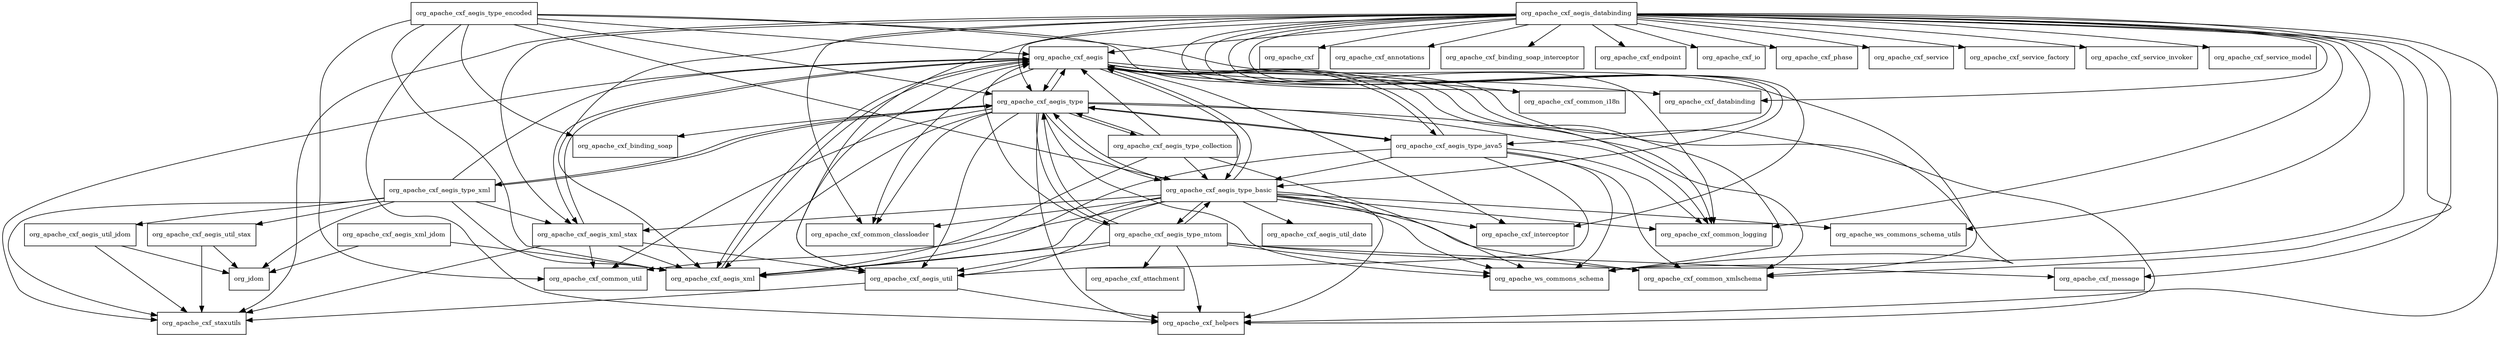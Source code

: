digraph cxf_rt_databinding_aegis_2_7_11_redhat_3_package_dependencies {
  node [shape = box, fontsize=10.0];
  org_apache_cxf_aegis -> org_apache_cxf_aegis_type;
  org_apache_cxf_aegis -> org_apache_cxf_aegis_type_basic;
  org_apache_cxf_aegis -> org_apache_cxf_aegis_type_java5;
  org_apache_cxf_aegis -> org_apache_cxf_aegis_xml;
  org_apache_cxf_aegis -> org_apache_cxf_aegis_xml_stax;
  org_apache_cxf_aegis -> org_apache_cxf_common_classloader;
  org_apache_cxf_aegis -> org_apache_cxf_common_i18n;
  org_apache_cxf_aegis -> org_apache_cxf_common_logging;
  org_apache_cxf_aegis -> org_apache_cxf_common_xmlschema;
  org_apache_cxf_aegis -> org_apache_cxf_databinding;
  org_apache_cxf_aegis -> org_apache_cxf_helpers;
  org_apache_cxf_aegis -> org_apache_cxf_interceptor;
  org_apache_cxf_aegis -> org_apache_cxf_staxutils;
  org_apache_cxf_aegis -> org_apache_ws_commons_schema;
  org_apache_cxf_aegis_databinding -> org_apache_cxf;
  org_apache_cxf_aegis_databinding -> org_apache_cxf_aegis;
  org_apache_cxf_aegis_databinding -> org_apache_cxf_aegis_type;
  org_apache_cxf_aegis_databinding -> org_apache_cxf_aegis_type_basic;
  org_apache_cxf_aegis_databinding -> org_apache_cxf_aegis_type_java5;
  org_apache_cxf_aegis_databinding -> org_apache_cxf_aegis_util;
  org_apache_cxf_aegis_databinding -> org_apache_cxf_aegis_xml;
  org_apache_cxf_aegis_databinding -> org_apache_cxf_aegis_xml_stax;
  org_apache_cxf_aegis_databinding -> org_apache_cxf_annotations;
  org_apache_cxf_aegis_databinding -> org_apache_cxf_binding_soap_interceptor;
  org_apache_cxf_aegis_databinding -> org_apache_cxf_common_classloader;
  org_apache_cxf_aegis_databinding -> org_apache_cxf_common_i18n;
  org_apache_cxf_aegis_databinding -> org_apache_cxf_common_logging;
  org_apache_cxf_aegis_databinding -> org_apache_cxf_common_xmlschema;
  org_apache_cxf_aegis_databinding -> org_apache_cxf_databinding;
  org_apache_cxf_aegis_databinding -> org_apache_cxf_endpoint;
  org_apache_cxf_aegis_databinding -> org_apache_cxf_helpers;
  org_apache_cxf_aegis_databinding -> org_apache_cxf_interceptor;
  org_apache_cxf_aegis_databinding -> org_apache_cxf_io;
  org_apache_cxf_aegis_databinding -> org_apache_cxf_message;
  org_apache_cxf_aegis_databinding -> org_apache_cxf_phase;
  org_apache_cxf_aegis_databinding -> org_apache_cxf_service;
  org_apache_cxf_aegis_databinding -> org_apache_cxf_service_factory;
  org_apache_cxf_aegis_databinding -> org_apache_cxf_service_invoker;
  org_apache_cxf_aegis_databinding -> org_apache_cxf_service_model;
  org_apache_cxf_aegis_databinding -> org_apache_cxf_staxutils;
  org_apache_cxf_aegis_databinding -> org_apache_ws_commons_schema;
  org_apache_cxf_aegis_databinding -> org_apache_ws_commons_schema_utils;
  org_apache_cxf_aegis_type -> org_apache_cxf_aegis;
  org_apache_cxf_aegis_type -> org_apache_cxf_aegis_type_basic;
  org_apache_cxf_aegis_type -> org_apache_cxf_aegis_type_collection;
  org_apache_cxf_aegis_type -> org_apache_cxf_aegis_type_java5;
  org_apache_cxf_aegis_type -> org_apache_cxf_aegis_type_mtom;
  org_apache_cxf_aegis_type -> org_apache_cxf_aegis_type_xml;
  org_apache_cxf_aegis_type -> org_apache_cxf_aegis_util;
  org_apache_cxf_aegis_type -> org_apache_cxf_aegis_xml;
  org_apache_cxf_aegis_type -> org_apache_cxf_binding_soap;
  org_apache_cxf_aegis_type -> org_apache_cxf_common_classloader;
  org_apache_cxf_aegis_type -> org_apache_cxf_common_logging;
  org_apache_cxf_aegis_type -> org_apache_cxf_common_util;
  org_apache_cxf_aegis_type -> org_apache_cxf_common_xmlschema;
  org_apache_cxf_aegis_type -> org_apache_cxf_helpers;
  org_apache_cxf_aegis_type -> org_apache_ws_commons_schema;
  org_apache_cxf_aegis_type_basic -> org_apache_cxf_aegis;
  org_apache_cxf_aegis_type_basic -> org_apache_cxf_aegis_type;
  org_apache_cxf_aegis_type_basic -> org_apache_cxf_aegis_type_mtom;
  org_apache_cxf_aegis_type_basic -> org_apache_cxf_aegis_util;
  org_apache_cxf_aegis_type_basic -> org_apache_cxf_aegis_util_date;
  org_apache_cxf_aegis_type_basic -> org_apache_cxf_aegis_xml;
  org_apache_cxf_aegis_type_basic -> org_apache_cxf_aegis_xml_stax;
  org_apache_cxf_aegis_type_basic -> org_apache_cxf_common_classloader;
  org_apache_cxf_aegis_type_basic -> org_apache_cxf_common_logging;
  org_apache_cxf_aegis_type_basic -> org_apache_cxf_common_util;
  org_apache_cxf_aegis_type_basic -> org_apache_cxf_common_xmlschema;
  org_apache_cxf_aegis_type_basic -> org_apache_cxf_helpers;
  org_apache_cxf_aegis_type_basic -> org_apache_cxf_interceptor;
  org_apache_cxf_aegis_type_basic -> org_apache_ws_commons_schema;
  org_apache_cxf_aegis_type_basic -> org_apache_ws_commons_schema_utils;
  org_apache_cxf_aegis_type_collection -> org_apache_cxf_aegis;
  org_apache_cxf_aegis_type_collection -> org_apache_cxf_aegis_type;
  org_apache_cxf_aegis_type_collection -> org_apache_cxf_aegis_type_basic;
  org_apache_cxf_aegis_type_collection -> org_apache_cxf_aegis_xml;
  org_apache_cxf_aegis_type_collection -> org_apache_ws_commons_schema;
  org_apache_cxf_aegis_type_encoded -> org_apache_cxf_aegis;
  org_apache_cxf_aegis_type_encoded -> org_apache_cxf_aegis_type;
  org_apache_cxf_aegis_type_encoded -> org_apache_cxf_aegis_type_basic;
  org_apache_cxf_aegis_type_encoded -> org_apache_cxf_aegis_xml;
  org_apache_cxf_aegis_type_encoded -> org_apache_cxf_binding_soap;
  org_apache_cxf_aegis_type_encoded -> org_apache_cxf_common_logging;
  org_apache_cxf_aegis_type_encoded -> org_apache_cxf_common_util;
  org_apache_cxf_aegis_type_encoded -> org_apache_cxf_helpers;
  org_apache_cxf_aegis_type_encoded -> org_apache_ws_commons_schema;
  org_apache_cxf_aegis_type_java5 -> org_apache_cxf_aegis;
  org_apache_cxf_aegis_type_java5 -> org_apache_cxf_aegis_type;
  org_apache_cxf_aegis_type_java5 -> org_apache_cxf_aegis_type_basic;
  org_apache_cxf_aegis_type_java5 -> org_apache_cxf_aegis_util;
  org_apache_cxf_aegis_type_java5 -> org_apache_cxf_aegis_xml;
  org_apache_cxf_aegis_type_java5 -> org_apache_cxf_common_logging;
  org_apache_cxf_aegis_type_java5 -> org_apache_cxf_common_xmlschema;
  org_apache_cxf_aegis_type_java5 -> org_apache_ws_commons_schema;
  org_apache_cxf_aegis_type_mtom -> org_apache_cxf_aegis;
  org_apache_cxf_aegis_type_mtom -> org_apache_cxf_aegis_type;
  org_apache_cxf_aegis_type_mtom -> org_apache_cxf_aegis_type_basic;
  org_apache_cxf_aegis_type_mtom -> org_apache_cxf_aegis_util;
  org_apache_cxf_aegis_type_mtom -> org_apache_cxf_aegis_xml;
  org_apache_cxf_aegis_type_mtom -> org_apache_cxf_attachment;
  org_apache_cxf_aegis_type_mtom -> org_apache_cxf_common_xmlschema;
  org_apache_cxf_aegis_type_mtom -> org_apache_cxf_helpers;
  org_apache_cxf_aegis_type_mtom -> org_apache_cxf_message;
  org_apache_cxf_aegis_type_mtom -> org_apache_ws_commons_schema;
  org_apache_cxf_aegis_type_xml -> org_apache_cxf_aegis;
  org_apache_cxf_aegis_type_xml -> org_apache_cxf_aegis_type;
  org_apache_cxf_aegis_type_xml -> org_apache_cxf_aegis_util_jdom;
  org_apache_cxf_aegis_type_xml -> org_apache_cxf_aegis_util_stax;
  org_apache_cxf_aegis_type_xml -> org_apache_cxf_aegis_xml;
  org_apache_cxf_aegis_type_xml -> org_apache_cxf_aegis_xml_stax;
  org_apache_cxf_aegis_type_xml -> org_apache_cxf_staxutils;
  org_apache_cxf_aegis_type_xml -> org_jdom;
  org_apache_cxf_aegis_util -> org_apache_cxf_aegis;
  org_apache_cxf_aegis_util -> org_apache_cxf_helpers;
  org_apache_cxf_aegis_util -> org_apache_cxf_staxutils;
  org_apache_cxf_aegis_util_jdom -> org_apache_cxf_staxutils;
  org_apache_cxf_aegis_util_jdom -> org_jdom;
  org_apache_cxf_aegis_util_stax -> org_apache_cxf_staxutils;
  org_apache_cxf_aegis_util_stax -> org_jdom;
  org_apache_cxf_aegis_xml -> org_apache_cxf_aegis;
  org_apache_cxf_aegis_xml_jdom -> org_apache_cxf_aegis_xml;
  org_apache_cxf_aegis_xml_jdom -> org_jdom;
  org_apache_cxf_aegis_xml_stax -> org_apache_cxf_aegis;
  org_apache_cxf_aegis_xml_stax -> org_apache_cxf_aegis_util;
  org_apache_cxf_aegis_xml_stax -> org_apache_cxf_aegis_xml;
  org_apache_cxf_aegis_xml_stax -> org_apache_cxf_common_util;
  org_apache_cxf_aegis_xml_stax -> org_apache_cxf_staxutils;
}
